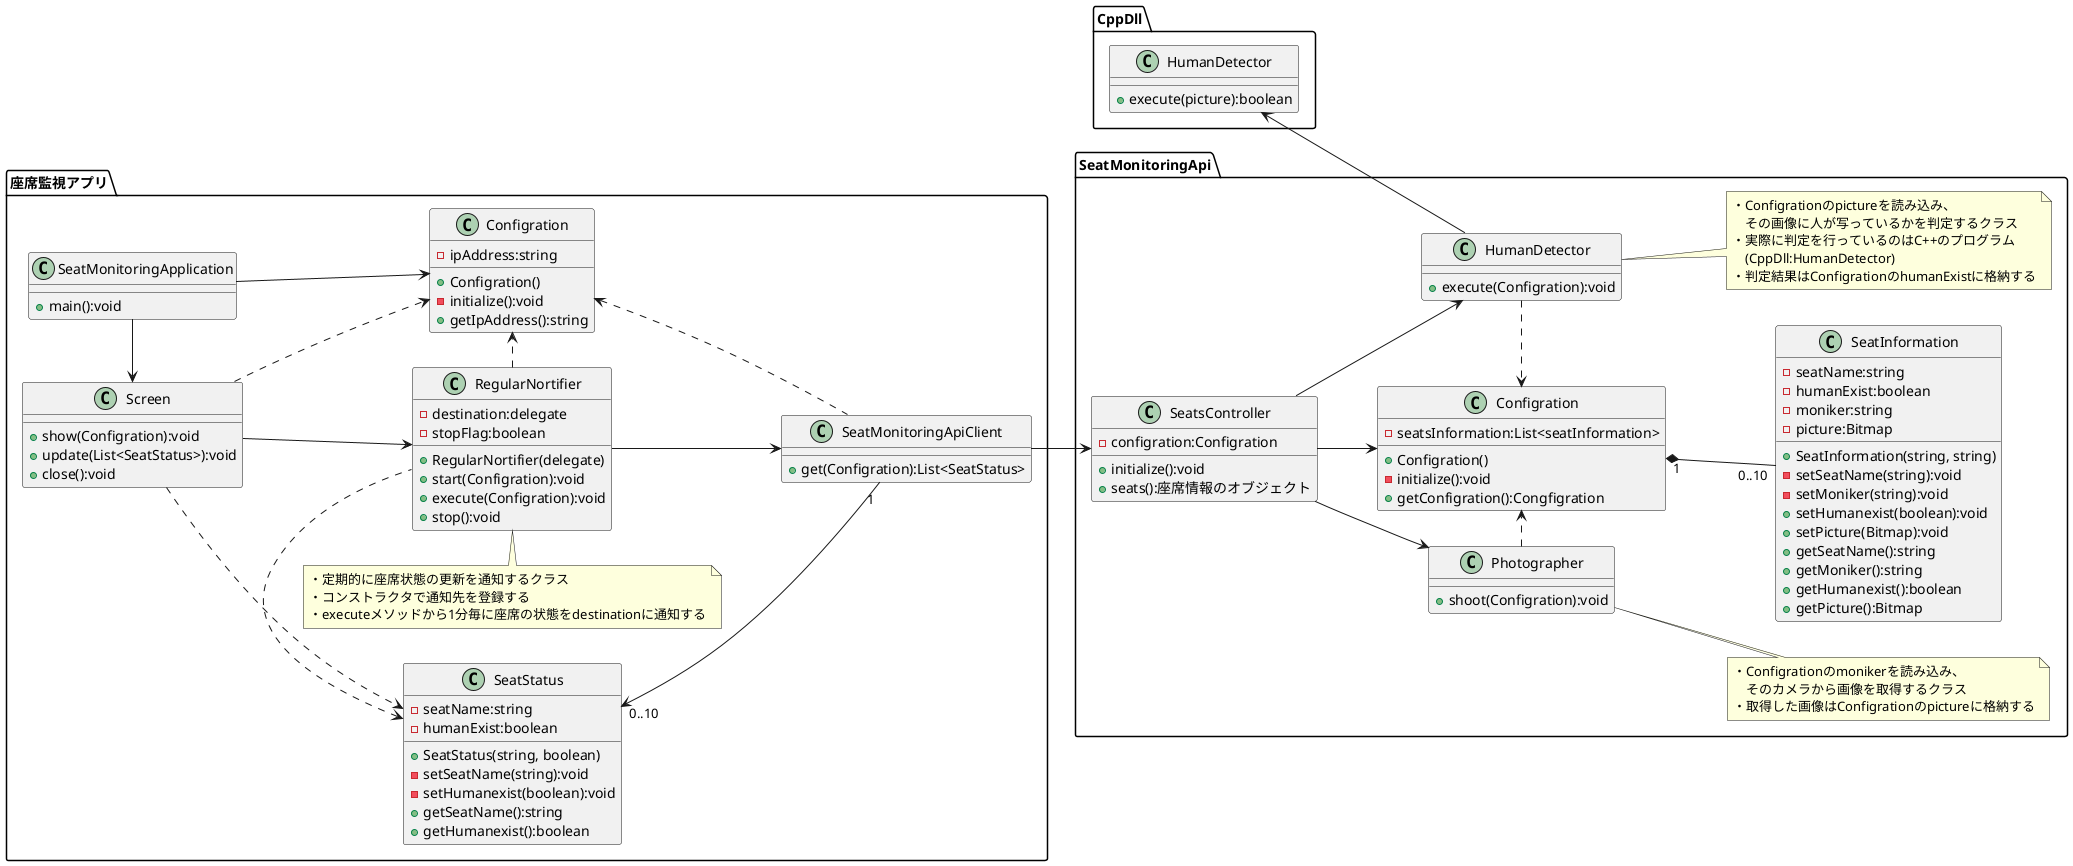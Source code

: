 @startuml クラス図
left to right direction

package 座席監視アプリ {
    class "SeatMonitoringApplication" as SeatMonitoringApplication {
        + main():void
    }

    class "Configration" as ClientConfigration {
		- ipAddress:string
        + Configration()
        - initialize():void
        + getIpAddress():string
    }

	class "Screen" as Screen {
        + show(Configration):void
        + update(List<SeatStatus>):void
		+ close():void
    }

    class "SeatMonitoringApiClient" as SeatMonitoringApiClient {
        + get(Configration):List<SeatStatus>
    }

    class "RegularNortifier" as RegularNortifier {
        - destination:delegate
        - stopFlag:boolean
        + RegularNortifier(delegate)
        + start(Configration):void
        + execute(Configration):void
        + stop():void
    }
        note top of RegularNortifier
            ・定期的に座席状態の更新を通知するクラス
            ・コンストラクタで通知先を登録する
            ・executeメソッドから1分毎に座席の状態をdestinationに通知する
        end note

    class "SeatStatus" as SeatStatus {
        - seatName:string
        - humanExist:boolean
        + SeatStatus(string, boolean)
        - setSeatName(string):void
        - setHumanexist(boolean):void
        + getSeatName():string
        + getHumanexist():boolean
            }
}

package SeatMonitoringApi {
    class "SeatsController" as SeatsController {
        - configration:Configration
        + initialize():void
        + seats():座席情報のオブジェクト
    }
    
    class "Configration" as ServerConfigration {
        - seatsInformation:List<seatInformation>
        + Configration()
        - initialize():void
        + getConfigration():Congfigration
    }

    class "Photographer" as Photographer {
        + shoot(Configration):void
    }
        note right of Photographer
            ・Configrationのmonikerを読み込み、
            　そのカメラから画像を取得するクラス
            ・取得した画像はConfigrationのpictureに格納する
        end note
    
    class "SeatInformation" as SeatInformation {
        - seatName:string
        - humanExist:boolean
        - moniker:string
        - picture:Bitmap
        + SeatInformation(string, string)
        - setSeatName(string):void
        - setMoniker(string):void
        + setHumanexist(boolean):void
        + setPicture(Bitmap):void
        + getSeatName():string
        + getMoniker():string
        + getHumanexist():boolean
        + getPicture():Bitmap
    }
    
    class "HumanDetector" as CsHumanDetector {
        + execute(Configration):void
    }
        note right of CsHumanDetector
            ・Configrationのpictureを読み込み、
            　その画像に人が写っているかを判定するクラス
            ・実際に判定を行っているのはC++のプログラム
            　(CppDll:HumanDetector)
            ・判定結果はConfigrationのhumanExistに格納する
        end note
}

package CppDll {
    class "HumanDetector" as CppHumanDetector {
        + execute(picture):boolean
    }
}

SeatMonitoringApplication -> ClientConfigration
SeatMonitoringApplication -left-> Screen
Screen -down-> RegularNortifier
RegularNortifier -down-> SeatMonitoringApiClient
RegularNortifier .> ClientConfigration
RegularNortifier .left.> SeatStatus
Screen .> SeatStatus
Screen .> ClientConfigration
SeatMonitoringApiClient .left.> ClientConfigration
SeatMonitoringApiClient "1"-left->"0..10" SeatStatus
SeatMonitoringApiClient -down-> SeatsController
ServerConfigration "1"*-down-"0..10" SeatInformation
SeatsController -> ServerConfigration
SeatsController --> Photographer
SeatsController --> CsHumanDetector
CppHumanDetector <-- CsHumanDetector
Photographer .> ServerConfigration
CsHumanDetector .> ServerConfigration

@enduml